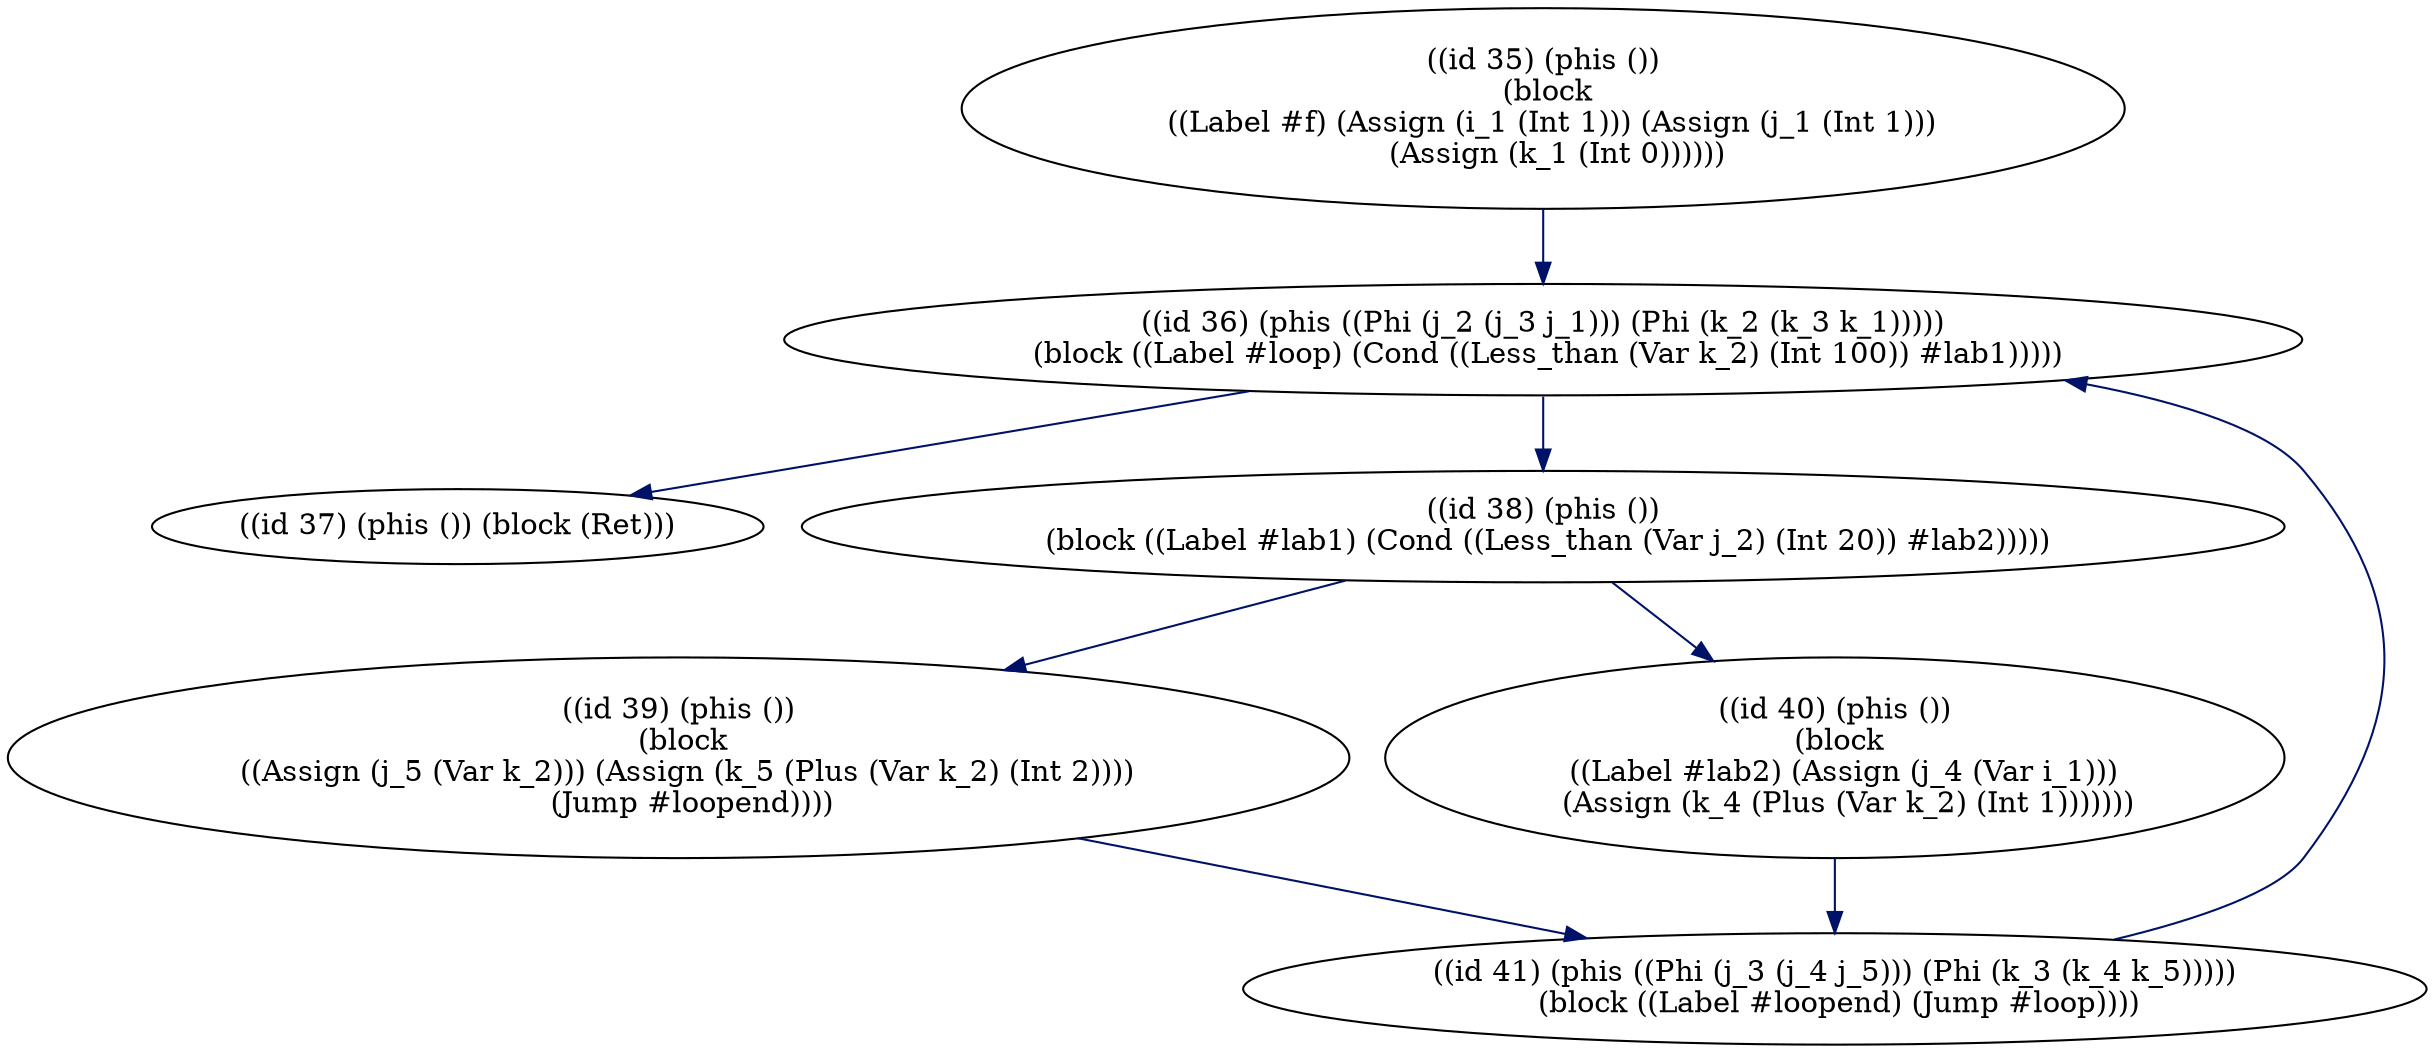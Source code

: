 digraph G {
  914475228680272898 [label="((id 35) (phis ())
 (block
  ((Label #f) (Assign (i_1 (Int 1))) (Assign (j_1 (Int 1)))
   (Assign (k_1 (Int 0))))))",
                      ];
  -1694034004690654891 [label="((id 36) (phis ((Phi (j_2 (j_3 j_1))) (Phi (k_2 (k_3 k_1)))))
 (block ((Label #loop) (Cond ((Less_than (Var k_2) (Int 100)) #lab1)))))",
                        ];
  -4303106108558371123 [label="((id 37) (phis ()) (block (Ret)))", ];
  2311094561291980726 [label="((id 38) (phis ())
 (block ((Label #lab1) (Cond ((Less_than (Var j_2) (Int 20)) #lab2)))))",
                       ];
  -297915312794554784 [label="((id 39) (phis ())
 (block
  ((Assign (j_5 (Var k_2))) (Assign (k_5 (Plus (Var k_2) (Int 2))))
   (Jump #loopend))))",
                       ];
  -2907204522964217618 [label="((id 40) (phis ())
 (block
  ((Label #lab2) (Assign (j_4 (Var i_1)))
   (Assign (k_4 (Plus (Var k_2) (Int 1)))))))",
                        ];
  3707180029468547154 [label="((id 41) (phis ((Phi (j_3 (j_4 j_5))) (Phi (k_3 (k_4 k_5)))))
 (block ((Label #loopend) (Jump #loop))))",
                       ];
  
  
  914475228680272898 -> -1694034004690654891 [color="#001267", ];
  -1694034004690654891 -> -4303106108558371123 [color="#001267", ];
  -1694034004690654891 -> 2311094561291980726 [color="#001267", ];
  2311094561291980726 -> -297915312794554784 [color="#001267", ];
  2311094561291980726 -> -2907204522964217618 [color="#001267", ];
  -297915312794554784 -> 3707180029468547154 [color="#001267", ];
  -2907204522964217618 -> 3707180029468547154 [color="#001267", ];
  3707180029468547154 -> -1694034004690654891 [color="#001267", ];
  
  }